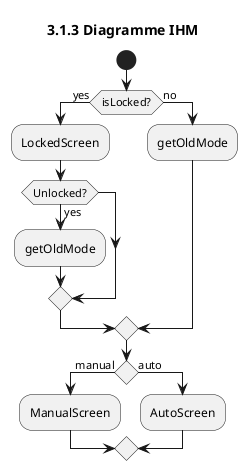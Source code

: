 @startuml
title 3.1.3 Diagramme IHM

start

if (isLocked?) then (yes)
  :LockedScreen;
  if (Unlocked?) then (yes)
    :getOldMode;
  endif
else (no)
  :getOldMode;
endif

if () then (manual)
  :ManualScreen;
else (auto)
  :AutoScreen;
endif

@enduml